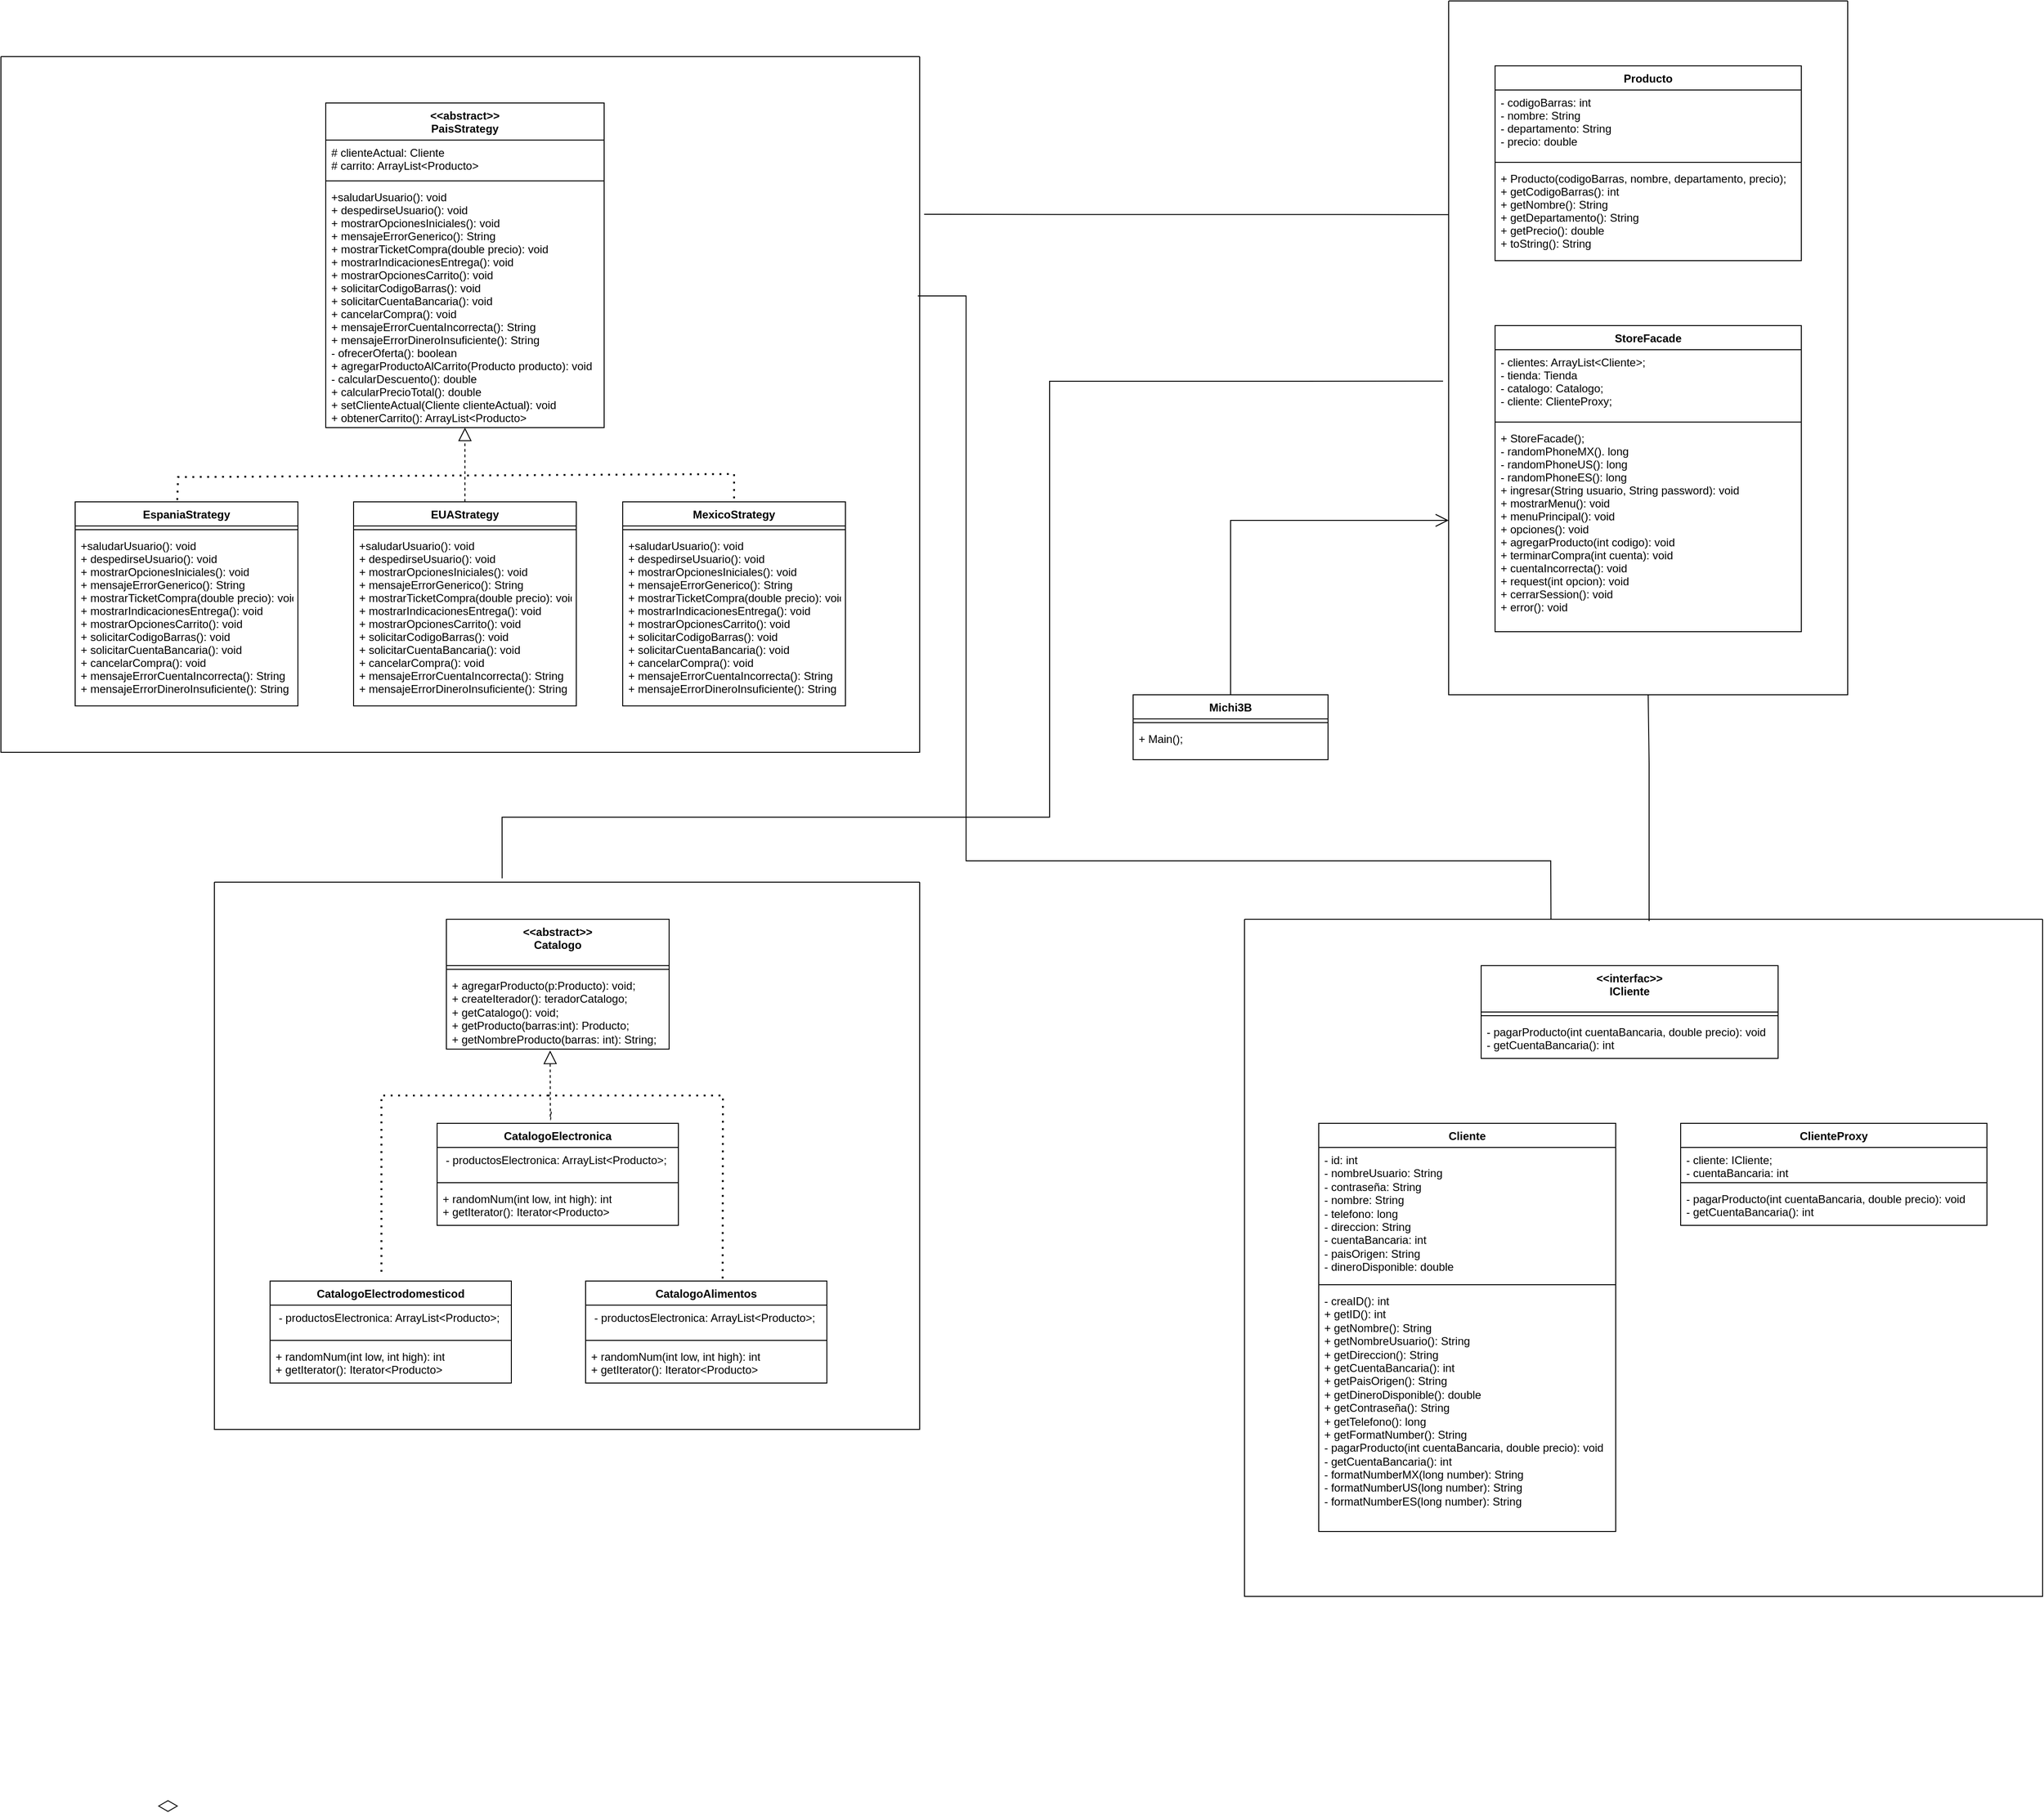 <mxfile version="22.0.6" type="device">
  <diagram id="VoIdlmSYKeeQqxL8U55X" name="Página-1">
    <mxGraphModel dx="4514" dy="2832" grid="1" gridSize="10" guides="1" tooltips="1" connect="1" arrows="1" fold="1" page="1" pageScale="1" pageWidth="1390" pageHeight="980" math="0" shadow="0">
      <root>
        <mxCell id="0" />
        <mxCell id="1" parent="0" />
        <mxCell id="nDI9jrTt-_ZdK5TPJerg-41" value="Michi3B" style="swimlane;fontStyle=1;align=center;verticalAlign=top;childLayout=stackLayout;horizontal=1;startSize=26;horizontalStack=0;resizeParent=1;resizeParentMax=0;resizeLast=0;collapsible=1;marginBottom=0;whiteSpace=wrap;html=1;" parent="1" vertex="1">
          <mxGeometry x="140" y="288" width="210" height="70" as="geometry" />
        </mxCell>
        <mxCell id="nDI9jrTt-_ZdK5TPJerg-43" value="" style="line;strokeWidth=1;fillColor=none;align=left;verticalAlign=middle;spacingTop=-1;spacingLeft=3;spacingRight=3;rotatable=0;labelPosition=right;points=[];portConstraint=eastwest;strokeColor=inherit;" parent="nDI9jrTt-_ZdK5TPJerg-41" vertex="1">
          <mxGeometry y="26" width="210" height="8" as="geometry" />
        </mxCell>
        <mxCell id="nDI9jrTt-_ZdK5TPJerg-44" value="+ Main();" style="text;strokeColor=none;fillColor=none;align=left;verticalAlign=top;spacingLeft=4;spacingRight=4;overflow=hidden;rotatable=0;points=[[0,0.5],[1,0.5]];portConstraint=eastwest;whiteSpace=wrap;html=1;" parent="nDI9jrTt-_ZdK5TPJerg-41" vertex="1">
          <mxGeometry y="34" width="210" height="36" as="geometry" />
        </mxCell>
        <mxCell id="nDI9jrTt-_ZdK5TPJerg-46" value="" style="swimlane;startSize=0;" parent="1" vertex="1">
          <mxGeometry x="-1080" y="-400" width="990" height="750" as="geometry" />
        </mxCell>
        <mxCell id="22" value="EspaniaStrategy" style="swimlane;fontStyle=1;align=center;verticalAlign=top;childLayout=stackLayout;horizontal=1;startSize=26;horizontalStack=0;resizeParent=1;resizeParentMax=0;resizeLast=0;collapsible=1;marginBottom=0;" parent="nDI9jrTt-_ZdK5TPJerg-46" vertex="1">
          <mxGeometry x="80" y="480" width="240" height="220" as="geometry" />
        </mxCell>
        <mxCell id="23" value="" style="line;strokeWidth=1;fillColor=none;align=left;verticalAlign=middle;spacingTop=-1;spacingLeft=3;spacingRight=3;rotatable=0;labelPosition=right;points=[];portConstraint=eastwest;strokeColor=inherit;" parent="22" vertex="1">
          <mxGeometry y="26" width="240" height="8" as="geometry" />
        </mxCell>
        <mxCell id="24" value="+saludarUsuario(): void&#xa;+ despedirseUsuario(): void&#xa;+ mostrarOpcionesIniciales(): void&#xa;+ mensajeErrorGenerico(): String&#xa;+ mostrarTicketCompra(double precio): void&#xa;+ mostrarIndicacionesEntrega(): void&#xa;+ mostrarOpcionesCarrito(): void&#xa;+ solicitarCodigoBarras(): void&#xa;+ solicitarCuentaBancaria(): void&#xa;+ cancelarCompra(): void&#xa;+ mensajeErrorCuentaIncorrecta(): String&#xa;+ mensajeErrorDineroInsuficiente(): String&#xa;" style="text;strokeColor=none;fillColor=none;align=left;verticalAlign=top;spacingLeft=4;spacingRight=4;overflow=hidden;rotatable=0;points=[[0,0.5],[1,0.5]];portConstraint=eastwest;" parent="22" vertex="1">
          <mxGeometry y="34" width="240" height="186" as="geometry" />
        </mxCell>
        <mxCell id="nDI9jrTt-_ZdK5TPJerg-33" value="&lt;&lt;abstract&gt;&gt;&#xa;PaisStrategy" style="swimlane;fontStyle=1;align=center;verticalAlign=top;childLayout=stackLayout;horizontal=1;startSize=40;horizontalStack=0;resizeParent=1;resizeParentMax=0;resizeLast=0;collapsible=1;marginBottom=0;" parent="nDI9jrTt-_ZdK5TPJerg-46" vertex="1">
          <mxGeometry x="350" y="50" width="300" height="350" as="geometry" />
        </mxCell>
        <mxCell id="nDI9jrTt-_ZdK5TPJerg-34" value="# clienteActual: Cliente&#xa;# carrito: ArrayList&lt;Producto&gt;" style="text;strokeColor=none;fillColor=none;align=left;verticalAlign=top;spacingLeft=4;spacingRight=4;overflow=hidden;rotatable=0;points=[[0,0.5],[1,0.5]];portConstraint=eastwest;" parent="nDI9jrTt-_ZdK5TPJerg-33" vertex="1">
          <mxGeometry y="40" width="300" height="40" as="geometry" />
        </mxCell>
        <mxCell id="nDI9jrTt-_ZdK5TPJerg-35" value="" style="line;strokeWidth=1;fillColor=none;align=left;verticalAlign=middle;spacingTop=-1;spacingLeft=3;spacingRight=3;rotatable=0;labelPosition=right;points=[];portConstraint=eastwest;strokeColor=inherit;" parent="nDI9jrTt-_ZdK5TPJerg-33" vertex="1">
          <mxGeometry y="80" width="300" height="8" as="geometry" />
        </mxCell>
        <mxCell id="nDI9jrTt-_ZdK5TPJerg-36" value="+saludarUsuario(): void&#xa;+ despedirseUsuario(): void&#xa;+ mostrarOpcionesIniciales(): void&#xa;+ mensajeErrorGenerico(): String&#xa;+ mostrarTicketCompra(double precio): void&#xa;+ mostrarIndicacionesEntrega(): void&#xa;+ mostrarOpcionesCarrito(): void&#xa;+ solicitarCodigoBarras(): void&#xa;+ solicitarCuentaBancaria(): void&#xa;+ cancelarCompra(): void&#xa;+ mensajeErrorCuentaIncorrecta(): String&#xa;+ mensajeErrorDineroInsuficiente(): String&#xa;- ofrecerOferta(): boolean&#xa;+ agregarProductoAlCarrito(Producto producto): void&#xa;- calcularDescuento(): double&#xa;+ calcularPrecioTotal(): double&#xa;+ setClienteActual(Cliente clienteActual): void&#xa;+ obtenerCarrito(): ArrayList&lt;Producto&gt;&#xa;" style="text;strokeColor=none;fillColor=none;align=left;verticalAlign=top;spacingLeft=4;spacingRight=4;overflow=hidden;rotatable=0;points=[[0,0.5],[1,0.5]];portConstraint=eastwest;" parent="nDI9jrTt-_ZdK5TPJerg-33" vertex="1">
          <mxGeometry y="88" width="300" height="262" as="geometry" />
        </mxCell>
        <mxCell id="tqbEz4UhEiQ69ZW883zV-99" value="" style="endArrow=block;dashed=1;endFill=0;endSize=12;html=1;exitX=0.5;exitY=0;exitDx=0;exitDy=0;" parent="nDI9jrTt-_ZdK5TPJerg-46" source="tqbEz4UhEiQ69ZW883zV-102" target="nDI9jrTt-_ZdK5TPJerg-36" edge="1">
          <mxGeometry width="160" relative="1" as="geometry">
            <mxPoint x="561.32" y="457.76" as="sourcePoint" />
            <mxPoint x="460.33" y="369.998" as="targetPoint" />
            <Array as="points" />
          </mxGeometry>
        </mxCell>
        <mxCell id="tqbEz4UhEiQ69ZW883zV-82" value="" style="endArrow=none;dashed=1;html=1;dashPattern=1 3;strokeWidth=2;rounded=0;exitX=0.458;exitY=-0.049;exitDx=0;exitDy=0;exitPerimeter=0;entryX=0.5;entryY=0;entryDx=0;entryDy=0;" parent="nDI9jrTt-_ZdK5TPJerg-46" target="tqbEz4UhEiQ69ZW883zV-105" edge="1">
          <mxGeometry width="50" height="50" relative="1" as="geometry">
            <mxPoint x="190.0" y="477.91" as="sourcePoint" />
            <mxPoint x="758.08" y="470.0" as="targetPoint" />
            <Array as="points">
              <mxPoint x="190.92" y="453.3" />
              <mxPoint x="790" y="450" />
            </Array>
          </mxGeometry>
        </mxCell>
        <mxCell id="tqbEz4UhEiQ69ZW883zV-102" value="EUAStrategy" style="swimlane;fontStyle=1;align=center;verticalAlign=top;childLayout=stackLayout;horizontal=1;startSize=26;horizontalStack=0;resizeParent=1;resizeParentMax=0;resizeLast=0;collapsible=1;marginBottom=0;" parent="nDI9jrTt-_ZdK5TPJerg-46" vertex="1">
          <mxGeometry x="380" y="480" width="240" height="220" as="geometry" />
        </mxCell>
        <mxCell id="tqbEz4UhEiQ69ZW883zV-103" value="" style="line;strokeWidth=1;fillColor=none;align=left;verticalAlign=middle;spacingTop=-1;spacingLeft=3;spacingRight=3;rotatable=0;labelPosition=right;points=[];portConstraint=eastwest;strokeColor=inherit;" parent="tqbEz4UhEiQ69ZW883zV-102" vertex="1">
          <mxGeometry y="26" width="240" height="8" as="geometry" />
        </mxCell>
        <mxCell id="tqbEz4UhEiQ69ZW883zV-104" value="+saludarUsuario(): void&#xa;+ despedirseUsuario(): void&#xa;+ mostrarOpcionesIniciales(): void&#xa;+ mensajeErrorGenerico(): String&#xa;+ mostrarTicketCompra(double precio): void&#xa;+ mostrarIndicacionesEntrega(): void&#xa;+ mostrarOpcionesCarrito(): void&#xa;+ solicitarCodigoBarras(): void&#xa;+ solicitarCuentaBancaria(): void&#xa;+ cancelarCompra(): void&#xa;+ mensajeErrorCuentaIncorrecta(): String&#xa;+ mensajeErrorDineroInsuficiente(): String&#xa;" style="text;strokeColor=none;fillColor=none;align=left;verticalAlign=top;spacingLeft=4;spacingRight=4;overflow=hidden;rotatable=0;points=[[0,0.5],[1,0.5]];portConstraint=eastwest;" parent="tqbEz4UhEiQ69ZW883zV-102" vertex="1">
          <mxGeometry y="34" width="240" height="186" as="geometry" />
        </mxCell>
        <mxCell id="tqbEz4UhEiQ69ZW883zV-105" value="MexicoStrategy" style="swimlane;fontStyle=1;align=center;verticalAlign=top;childLayout=stackLayout;horizontal=1;startSize=26;horizontalStack=0;resizeParent=1;resizeParentMax=0;resizeLast=0;collapsible=1;marginBottom=0;" parent="nDI9jrTt-_ZdK5TPJerg-46" vertex="1">
          <mxGeometry x="670" y="480" width="240" height="220" as="geometry" />
        </mxCell>
        <mxCell id="tqbEz4UhEiQ69ZW883zV-106" value="" style="line;strokeWidth=1;fillColor=none;align=left;verticalAlign=middle;spacingTop=-1;spacingLeft=3;spacingRight=3;rotatable=0;labelPosition=right;points=[];portConstraint=eastwest;strokeColor=inherit;" parent="tqbEz4UhEiQ69ZW883zV-105" vertex="1">
          <mxGeometry y="26" width="240" height="8" as="geometry" />
        </mxCell>
        <mxCell id="tqbEz4UhEiQ69ZW883zV-107" value="+saludarUsuario(): void&#xa;+ despedirseUsuario(): void&#xa;+ mostrarOpcionesIniciales(): void&#xa;+ mensajeErrorGenerico(): String&#xa;+ mostrarTicketCompra(double precio): void&#xa;+ mostrarIndicacionesEntrega(): void&#xa;+ mostrarOpcionesCarrito(): void&#xa;+ solicitarCodigoBarras(): void&#xa;+ solicitarCuentaBancaria(): void&#xa;+ cancelarCompra(): void&#xa;+ mensajeErrorCuentaIncorrecta(): String&#xa;+ mensajeErrorDineroInsuficiente(): String&#xa;" style="text;strokeColor=none;fillColor=none;align=left;verticalAlign=top;spacingLeft=4;spacingRight=4;overflow=hidden;rotatable=0;points=[[0,0.5],[1,0.5]];portConstraint=eastwest;" parent="tqbEz4UhEiQ69ZW883zV-105" vertex="1">
          <mxGeometry y="34" width="240" height="186" as="geometry" />
        </mxCell>
        <mxCell id="nDI9jrTt-_ZdK5TPJerg-47" value="" style="swimlane;startSize=0;" parent="1" vertex="1">
          <mxGeometry x="-850" y="490" width="760" height="590" as="geometry" />
        </mxCell>
        <mxCell id="a6zCStfPH9r2ExqD7xnv-38" value="&amp;lt;&amp;lt;abstract&amp;gt;&amp;gt;&lt;br style=&quot;border-color: var(--border-color); padding: 0px; margin: 0px;&quot;&gt;Catalogo" style="swimlane;fontStyle=1;align=center;verticalAlign=top;childLayout=stackLayout;horizontal=1;startSize=50;horizontalStack=0;resizeParent=1;resizeParentMax=0;resizeLast=0;collapsible=1;marginBottom=0;whiteSpace=wrap;html=1;" parent="nDI9jrTt-_ZdK5TPJerg-47" vertex="1">
          <mxGeometry x="250" y="40" width="240" height="140" as="geometry" />
        </mxCell>
        <mxCell id="a6zCStfPH9r2ExqD7xnv-40" value="" style="line;strokeWidth=1;fillColor=none;align=left;verticalAlign=middle;spacingTop=-1;spacingLeft=3;spacingRight=3;rotatable=0;labelPosition=right;points=[];portConstraint=eastwest;strokeColor=inherit;" parent="a6zCStfPH9r2ExqD7xnv-38" vertex="1">
          <mxGeometry y="50" width="240" height="8" as="geometry" />
        </mxCell>
        <mxCell id="a6zCStfPH9r2ExqD7xnv-41" value="+ agregarProducto(p:Producto): void;&lt;br&gt;+ createIterador(): teradorCatalogo;&lt;br&gt;+ getCatalogo(): void;&lt;br&gt;+ getProducto(barras:int): Producto;&lt;br&gt;+ getNombreProducto(barras: int): String;" style="text;strokeColor=none;fillColor=none;align=left;verticalAlign=top;spacingLeft=4;spacingRight=4;overflow=hidden;rotatable=0;points=[[0,0.5],[1,0.5]];portConstraint=eastwest;whiteSpace=wrap;html=1;" parent="a6zCStfPH9r2ExqD7xnv-38" vertex="1">
          <mxGeometry y="58" width="240" height="82" as="geometry" />
        </mxCell>
        <mxCell id="tqbEz4UhEiQ69ZW883zV-39" value="CatalogoElectronica" style="swimlane;fontStyle=1;align=center;verticalAlign=top;childLayout=stackLayout;horizontal=1;startSize=26;horizontalStack=0;resizeParent=1;resizeParentMax=0;resizeLast=0;collapsible=1;marginBottom=0;whiteSpace=wrap;html=1;" parent="nDI9jrTt-_ZdK5TPJerg-47" vertex="1">
          <mxGeometry x="240" y="260" width="260" height="110" as="geometry" />
        </mxCell>
        <mxCell id="tqbEz4UhEiQ69ZW883zV-40" value="&amp;nbsp;- productosElectronica: ArrayList&amp;lt;Producto&amp;gt;;" style="text;strokeColor=none;fillColor=none;align=left;verticalAlign=top;spacingLeft=4;spacingRight=4;overflow=hidden;rotatable=0;points=[[0,0.5],[1,0.5]];portConstraint=eastwest;whiteSpace=wrap;html=1;" parent="tqbEz4UhEiQ69ZW883zV-39" vertex="1">
          <mxGeometry y="26" width="260" height="34" as="geometry" />
        </mxCell>
        <mxCell id="tqbEz4UhEiQ69ZW883zV-41" value="" style="line;strokeWidth=1;fillColor=none;align=left;verticalAlign=middle;spacingTop=-1;spacingLeft=3;spacingRight=3;rotatable=0;labelPosition=right;points=[];portConstraint=eastwest;strokeColor=inherit;" parent="tqbEz4UhEiQ69ZW883zV-39" vertex="1">
          <mxGeometry y="60" width="260" height="8" as="geometry" />
        </mxCell>
        <mxCell id="tqbEz4UhEiQ69ZW883zV-42" value="+ randomNum(int low, int high): int&lt;br&gt;+ getIterator(): Iterator&amp;lt;Producto&amp;gt;" style="text;strokeColor=none;fillColor=none;align=left;verticalAlign=top;spacingLeft=4;spacingRight=4;overflow=hidden;rotatable=0;points=[[0,0.5],[1,0.5]];portConstraint=eastwest;whiteSpace=wrap;html=1;" parent="tqbEz4UhEiQ69ZW883zV-39" vertex="1">
          <mxGeometry y="68" width="260" height="42" as="geometry" />
        </mxCell>
        <mxCell id="tqbEz4UhEiQ69ZW883zV-78" value="CatalogoAlimentos" style="swimlane;fontStyle=1;align=center;verticalAlign=top;childLayout=stackLayout;horizontal=1;startSize=26;horizontalStack=0;resizeParent=1;resizeParentMax=0;resizeLast=0;collapsible=1;marginBottom=0;whiteSpace=wrap;html=1;" parent="nDI9jrTt-_ZdK5TPJerg-47" vertex="1">
          <mxGeometry x="400" y="430" width="260" height="110" as="geometry" />
        </mxCell>
        <mxCell id="tqbEz4UhEiQ69ZW883zV-79" value="&amp;nbsp;- productosElectronica: ArrayList&amp;lt;Producto&amp;gt;;" style="text;strokeColor=none;fillColor=none;align=left;verticalAlign=top;spacingLeft=4;spacingRight=4;overflow=hidden;rotatable=0;points=[[0,0.5],[1,0.5]];portConstraint=eastwest;whiteSpace=wrap;html=1;" parent="tqbEz4UhEiQ69ZW883zV-78" vertex="1">
          <mxGeometry y="26" width="260" height="34" as="geometry" />
        </mxCell>
        <mxCell id="tqbEz4UhEiQ69ZW883zV-80" value="" style="line;strokeWidth=1;fillColor=none;align=left;verticalAlign=middle;spacingTop=-1;spacingLeft=3;spacingRight=3;rotatable=0;labelPosition=right;points=[];portConstraint=eastwest;strokeColor=inherit;" parent="tqbEz4UhEiQ69ZW883zV-78" vertex="1">
          <mxGeometry y="60" width="260" height="8" as="geometry" />
        </mxCell>
        <mxCell id="tqbEz4UhEiQ69ZW883zV-81" value="+ randomNum(int low, int high): int&lt;br&gt;+ getIterator(): Iterator&amp;lt;Producto&amp;gt;" style="text;strokeColor=none;fillColor=none;align=left;verticalAlign=top;spacingLeft=4;spacingRight=4;overflow=hidden;rotatable=0;points=[[0,0.5],[1,0.5]];portConstraint=eastwest;whiteSpace=wrap;html=1;" parent="tqbEz4UhEiQ69ZW883zV-78" vertex="1">
          <mxGeometry y="68" width="260" height="42" as="geometry" />
        </mxCell>
        <mxCell id="tqbEz4UhEiQ69ZW883zV-55" value="" style="endArrow=block;dashed=1;endFill=0;endSize=12;html=1;exitX=0.546;exitY=-0.024;exitDx=0;exitDy=0;exitPerimeter=0;entryX=0.545;entryY=1.019;entryDx=0;entryDy=0;entryPerimeter=0;" parent="nDI9jrTt-_ZdK5TPJerg-47" edge="1">
          <mxGeometry width="160" relative="1" as="geometry">
            <mxPoint x="362.96" y="247.36" as="sourcePoint" />
            <mxPoint x="361.8" y="181.558" as="targetPoint" />
            <Array as="points">
              <mxPoint x="362" y="260" />
            </Array>
          </mxGeometry>
        </mxCell>
        <mxCell id="tqbEz4UhEiQ69ZW883zV-74" value="CatalogoElectrodomesticod" style="swimlane;fontStyle=1;align=center;verticalAlign=top;childLayout=stackLayout;horizontal=1;startSize=26;horizontalStack=0;resizeParent=1;resizeParentMax=0;resizeLast=0;collapsible=1;marginBottom=0;whiteSpace=wrap;html=1;" parent="nDI9jrTt-_ZdK5TPJerg-47" vertex="1">
          <mxGeometry x="60" y="430" width="260" height="110" as="geometry" />
        </mxCell>
        <mxCell id="tqbEz4UhEiQ69ZW883zV-75" value="&amp;nbsp;- productosElectronica: ArrayList&amp;lt;Producto&amp;gt;;" style="text;strokeColor=none;fillColor=none;align=left;verticalAlign=top;spacingLeft=4;spacingRight=4;overflow=hidden;rotatable=0;points=[[0,0.5],[1,0.5]];portConstraint=eastwest;whiteSpace=wrap;html=1;" parent="tqbEz4UhEiQ69ZW883zV-74" vertex="1">
          <mxGeometry y="26" width="260" height="34" as="geometry" />
        </mxCell>
        <mxCell id="tqbEz4UhEiQ69ZW883zV-76" value="" style="line;strokeWidth=1;fillColor=none;align=left;verticalAlign=middle;spacingTop=-1;spacingLeft=3;spacingRight=3;rotatable=0;labelPosition=right;points=[];portConstraint=eastwest;strokeColor=inherit;" parent="tqbEz4UhEiQ69ZW883zV-74" vertex="1">
          <mxGeometry y="60" width="260" height="8" as="geometry" />
        </mxCell>
        <mxCell id="tqbEz4UhEiQ69ZW883zV-77" value="+ randomNum(int low, int high): int&lt;br&gt;+ getIterator(): Iterator&amp;lt;Producto&amp;gt;" style="text;strokeColor=none;fillColor=none;align=left;verticalAlign=top;spacingLeft=4;spacingRight=4;overflow=hidden;rotatable=0;points=[[0,0.5],[1,0.5]];portConstraint=eastwest;whiteSpace=wrap;html=1;" parent="tqbEz4UhEiQ69ZW883zV-74" vertex="1">
          <mxGeometry y="68" width="260" height="42" as="geometry" />
        </mxCell>
        <mxCell id="nDI9jrTt-_ZdK5TPJerg-112" value="" style="swimlane;startSize=0;" parent="1" vertex="1">
          <mxGeometry x="480" y="-460" width="430" height="748" as="geometry" />
        </mxCell>
        <mxCell id="tqbEz4UhEiQ69ZW883zV-70" value="StoreFacade" style="swimlane;fontStyle=1;align=center;verticalAlign=top;childLayout=stackLayout;horizontal=1;startSize=26;horizontalStack=0;resizeParent=1;resizeParentMax=0;resizeLast=0;collapsible=1;marginBottom=0;" parent="nDI9jrTt-_ZdK5TPJerg-112" vertex="1">
          <mxGeometry x="50" y="350" width="330" height="330" as="geometry" />
        </mxCell>
        <mxCell id="tqbEz4UhEiQ69ZW883zV-71" value="- clientes: ArrayList&lt;Cliente&gt;;&#xa;- tienda: Tienda&#xa;- catalogo: Catalogo;&#xa;- cliente: ClienteProxy;" style="text;strokeColor=none;fillColor=none;align=left;verticalAlign=top;spacingLeft=4;spacingRight=4;overflow=hidden;rotatable=0;points=[[0,0.5],[1,0.5]];portConstraint=eastwest;" parent="tqbEz4UhEiQ69ZW883zV-70" vertex="1">
          <mxGeometry y="26" width="330" height="74" as="geometry" />
        </mxCell>
        <mxCell id="tqbEz4UhEiQ69ZW883zV-72" value="" style="line;strokeWidth=1;fillColor=none;align=left;verticalAlign=middle;spacingTop=-1;spacingLeft=3;spacingRight=3;rotatable=0;labelPosition=right;points=[];portConstraint=eastwest;strokeColor=inherit;" parent="tqbEz4UhEiQ69ZW883zV-70" vertex="1">
          <mxGeometry y="100" width="330" height="8" as="geometry" />
        </mxCell>
        <mxCell id="tqbEz4UhEiQ69ZW883zV-73" value="+ StoreFacade();&#xa;- randomPhoneMX(). long&#xa;- randomPhoneUS(): long&#xa;- randomPhoneES(): long&#xa;+ ingresar(String usuario, String password): void&#xa;+ mostrarMenu(): void&#xa;+ menuPrincipal(): void&#xa;+ opciones(): void&#xa;+ agregarProducto(int codigo): void&#xa;+ terminarCompra(int cuenta): void&#xa;+ cuentaIncorrecta(): void&#xa;+ request(int opcion): void&#xa;+ cerrarSession(): void&#xa;+ error(): void&#xa;" style="text;strokeColor=none;fillColor=none;align=left;verticalAlign=top;spacingLeft=4;spacingRight=4;overflow=hidden;rotatable=0;points=[[0,0.5],[1,0.5]];portConstraint=eastwest;" parent="tqbEz4UhEiQ69ZW883zV-70" vertex="1">
          <mxGeometry y="108" width="330" height="222" as="geometry" />
        </mxCell>
        <mxCell id="nDI9jrTt-_ZdK5TPJerg-113" value="" style="endArrow=none;html=1;rounded=0;exitX=1.007;exitY=0.461;exitDx=0;exitDy=0;exitPerimeter=0;entryX=0.005;entryY=0.543;entryDx=0;entryDy=0;entryPerimeter=0;" parent="1" edge="1">
          <mxGeometry width="50" height="50" relative="1" as="geometry">
            <mxPoint x="-85.22" y="-230" as="sourcePoint" />
            <mxPoint x="480.0" y="-229.586" as="targetPoint" />
            <Array as="points">
              <mxPoint x="77.85" y="-229.75" />
              <mxPoint x="367.85" y="-229.75" />
            </Array>
          </mxGeometry>
        </mxCell>
        <mxCell id="nDI9jrTt-_ZdK5TPJerg-114" value="" style="endArrow=none;html=1;rounded=0;exitX=0.408;exitY=-0.007;exitDx=0;exitDy=0;exitPerimeter=0;entryX=-0.014;entryY=0.548;entryDx=0;entryDy=0;entryPerimeter=0;" parent="1" source="nDI9jrTt-_ZdK5TPJerg-47" edge="1" target="nDI9jrTt-_ZdK5TPJerg-112">
          <mxGeometry width="50" height="50" relative="1" as="geometry">
            <mxPoint x="-520" y="430" as="sourcePoint" />
            <mxPoint x="80" y="370" as="targetPoint" />
            <Array as="points">
              <mxPoint x="-540" y="420" />
              <mxPoint x="50" y="420" />
              <mxPoint x="50" y="-50" />
            </Array>
          </mxGeometry>
        </mxCell>
        <mxCell id="tqbEz4UhEiQ69ZW883zV-64" value="" style="html=1;whiteSpace=wrap;aspect=fixed;shape=isoRectangle;" parent="1" vertex="1">
          <mxGeometry x="-910" y="1480" width="20" height="12" as="geometry" />
        </mxCell>
        <mxCell id="tqbEz4UhEiQ69ZW883zV-83" value="" style="endArrow=none;dashed=1;html=1;dashPattern=1 3;strokeWidth=2;rounded=0;" parent="1" edge="1">
          <mxGeometry width="50" height="50" relative="1" as="geometry">
            <mxPoint x="-670" y="910" as="sourcePoint" />
            <mxPoint x="-490" y="720" as="targetPoint" />
            <Array as="points">
              <mxPoint x="-670" y="720" />
            </Array>
          </mxGeometry>
        </mxCell>
        <mxCell id="tqbEz4UhEiQ69ZW883zV-84" value="" style="endArrow=none;dashed=1;html=1;dashPattern=1 3;strokeWidth=2;rounded=0;exitX=0.568;exitY=-0.025;exitDx=0;exitDy=0;exitPerimeter=0;" parent="1" source="tqbEz4UhEiQ69ZW883zV-78" edge="1">
          <mxGeometry width="50" height="50" relative="1" as="geometry">
            <mxPoint x="-320" y="900" as="sourcePoint" />
            <mxPoint x="-490" y="720" as="targetPoint" />
            <Array as="points">
              <mxPoint x="-302" y="720" />
            </Array>
          </mxGeometry>
        </mxCell>
        <mxCell id="tqbEz4UhEiQ69ZW883zV-95" value="Producto" style="swimlane;fontStyle=1;align=center;verticalAlign=top;childLayout=stackLayout;horizontal=1;startSize=26;horizontalStack=0;resizeParent=1;resizeParentMax=0;resizeLast=0;collapsible=1;marginBottom=0;" parent="1" vertex="1">
          <mxGeometry x="530" y="-390" width="330" height="210" as="geometry" />
        </mxCell>
        <mxCell id="tqbEz4UhEiQ69ZW883zV-96" value="- codigoBarras: int&#xa;- nombre: String&#xa;- departamento: String&#xa;- precio: double" style="text;strokeColor=none;fillColor=none;align=left;verticalAlign=top;spacingLeft=4;spacingRight=4;overflow=hidden;rotatable=0;points=[[0,0.5],[1,0.5]];portConstraint=eastwest;" parent="tqbEz4UhEiQ69ZW883zV-95" vertex="1">
          <mxGeometry y="26" width="330" height="74" as="geometry" />
        </mxCell>
        <mxCell id="tqbEz4UhEiQ69ZW883zV-97" value="" style="line;strokeWidth=1;fillColor=none;align=left;verticalAlign=middle;spacingTop=-1;spacingLeft=3;spacingRight=3;rotatable=0;labelPosition=right;points=[];portConstraint=eastwest;strokeColor=inherit;" parent="tqbEz4UhEiQ69ZW883zV-95" vertex="1">
          <mxGeometry y="100" width="330" height="8" as="geometry" />
        </mxCell>
        <mxCell id="tqbEz4UhEiQ69ZW883zV-98" value="+ Producto(codigoBarras, nombre, departamento, precio);&#xa;+ getCodigoBarras(): int&#xa;+ getNombre(): String&#xa;+ getDepartamento(): String&#xa;+ getPrecio(): double&#xa;+ toString(): String" style="text;strokeColor=none;fillColor=none;align=left;verticalAlign=top;spacingLeft=4;spacingRight=4;overflow=hidden;rotatable=0;points=[[0,0.5],[1,0.5]];portConstraint=eastwest;" parent="tqbEz4UhEiQ69ZW883zV-95" vertex="1">
          <mxGeometry y="108" width="330" height="102" as="geometry" />
        </mxCell>
        <mxCell id="tqbEz4UhEiQ69ZW883zV-108" value="&amp;lt;&amp;lt;interfac&amp;gt;&amp;gt;&lt;br style=&quot;border-color: var(--border-color); padding: 0px; margin: 0px;&quot;&gt;ICliente" style="swimlane;fontStyle=1;align=center;verticalAlign=top;childLayout=stackLayout;horizontal=1;startSize=50;horizontalStack=0;resizeParent=1;resizeParentMax=0;resizeLast=0;collapsible=1;marginBottom=0;whiteSpace=wrap;html=1;" parent="1" vertex="1">
          <mxGeometry x="515" y="580" width="320" height="100" as="geometry" />
        </mxCell>
        <mxCell id="tqbEz4UhEiQ69ZW883zV-109" value="" style="line;strokeWidth=1;fillColor=none;align=left;verticalAlign=middle;spacingTop=-1;spacingLeft=3;spacingRight=3;rotatable=0;labelPosition=right;points=[];portConstraint=eastwest;strokeColor=inherit;" parent="tqbEz4UhEiQ69ZW883zV-108" vertex="1">
          <mxGeometry y="50" width="320" height="8" as="geometry" />
        </mxCell>
        <mxCell id="tqbEz4UhEiQ69ZW883zV-110" value="- pagarProducto(int cuentaBancaria, double precio): void&lt;br&gt;- getCuentaBancaria(): int" style="text;strokeColor=none;fillColor=none;align=left;verticalAlign=top;spacingLeft=4;spacingRight=4;overflow=hidden;rotatable=0;points=[[0,0.5],[1,0.5]];portConstraint=eastwest;whiteSpace=wrap;html=1;" parent="tqbEz4UhEiQ69ZW883zV-108" vertex="1">
          <mxGeometry y="58" width="320" height="42" as="geometry" />
        </mxCell>
        <mxCell id="tqbEz4UhEiQ69ZW883zV-112" value="Cliente" style="swimlane;fontStyle=1;align=center;verticalAlign=top;childLayout=stackLayout;horizontal=1;startSize=26;horizontalStack=0;resizeParent=1;resizeParentMax=0;resizeLast=0;collapsible=1;marginBottom=0;whiteSpace=wrap;html=1;" parent="1" vertex="1">
          <mxGeometry x="340" y="750" width="320" height="440" as="geometry" />
        </mxCell>
        <mxCell id="tqbEz4UhEiQ69ZW883zV-113" value="- id: int&lt;br&gt;- nombreUsuario: String&lt;br&gt;- contraseña: String&lt;br&gt;- nombre: String&lt;br&gt;- telefono: long&lt;br&gt;- direccion: String&lt;br&gt;- cuentaBancaria: int&lt;br&gt;- paisOrigen: String&lt;br&gt;- dineroDisponible: double&lt;br&gt;" style="text;strokeColor=none;fillColor=none;align=left;verticalAlign=top;spacingLeft=4;spacingRight=4;overflow=hidden;rotatable=0;points=[[0,0.5],[1,0.5]];portConstraint=eastwest;whiteSpace=wrap;html=1;" parent="tqbEz4UhEiQ69ZW883zV-112" vertex="1">
          <mxGeometry y="26" width="320" height="144" as="geometry" />
        </mxCell>
        <mxCell id="tqbEz4UhEiQ69ZW883zV-114" value="" style="line;strokeWidth=1;fillColor=none;align=left;verticalAlign=middle;spacingTop=-1;spacingLeft=3;spacingRight=3;rotatable=0;labelPosition=right;points=[];portConstraint=eastwest;strokeColor=inherit;" parent="tqbEz4UhEiQ69ZW883zV-112" vertex="1">
          <mxGeometry y="170" width="320" height="8" as="geometry" />
        </mxCell>
        <mxCell id="tqbEz4UhEiQ69ZW883zV-115" value="- creaID(): int&lt;br&gt;+ getID(): int&lt;br&gt;+ getNombre(): String&lt;br&gt;+ getNombreUsuario(): String&lt;br&gt;+ getDireccion(): String&lt;br&gt;+ getCuentaBancaria(): int&lt;br&gt;+&amp;nbsp;getPaisOrigen(): String&lt;br&gt;+&amp;nbsp;getDineroDisponible(): double&lt;br&gt;+&amp;nbsp;getContraseña(): String&lt;br&gt;+&amp;nbsp;getTelefono(): long&lt;br&gt;+&amp;nbsp;getFormatNumber(): String&lt;br&gt;- pagarProducto(int cuentaBancaria, double precio): void&lt;br style=&quot;border-color: var(--border-color);&quot;&gt;- getCuentaBancaria(): int&lt;br&gt;-&amp;nbsp;formatNumberMX(long number): String&lt;br&gt;-&amp;nbsp;formatNumberUS(long number): String&lt;br&gt;-&amp;nbsp;formatNumberES(long number): String" style="text;strokeColor=none;fillColor=none;align=left;verticalAlign=top;spacingLeft=4;spacingRight=4;overflow=hidden;rotatable=0;points=[[0,0.5],[1,0.5]];portConstraint=eastwest;whiteSpace=wrap;html=1;" parent="tqbEz4UhEiQ69ZW883zV-112" vertex="1">
          <mxGeometry y="178" width="320" height="262" as="geometry" />
        </mxCell>
        <mxCell id="tqbEz4UhEiQ69ZW883zV-121" value="ClienteProxy" style="swimlane;fontStyle=1;align=center;verticalAlign=top;childLayout=stackLayout;horizontal=1;startSize=26;horizontalStack=0;resizeParent=1;resizeParentMax=0;resizeLast=0;collapsible=1;marginBottom=0;whiteSpace=wrap;html=1;" parent="1" vertex="1">
          <mxGeometry x="730" y="750" width="330" height="110" as="geometry" />
        </mxCell>
        <mxCell id="tqbEz4UhEiQ69ZW883zV-122" value="- cliente: ICliente;&lt;br&gt;- cuentaBancaria: int" style="text;strokeColor=none;fillColor=none;align=left;verticalAlign=top;spacingLeft=4;spacingRight=4;overflow=hidden;rotatable=0;points=[[0,0.5],[1,0.5]];portConstraint=eastwest;whiteSpace=wrap;html=1;" parent="tqbEz4UhEiQ69ZW883zV-121" vertex="1">
          <mxGeometry y="26" width="330" height="34" as="geometry" />
        </mxCell>
        <mxCell id="tqbEz4UhEiQ69ZW883zV-123" value="" style="line;strokeWidth=1;fillColor=none;align=left;verticalAlign=middle;spacingTop=-1;spacingLeft=3;spacingRight=3;rotatable=0;labelPosition=right;points=[];portConstraint=eastwest;strokeColor=inherit;" parent="tqbEz4UhEiQ69ZW883zV-121" vertex="1">
          <mxGeometry y="60" width="330" height="8" as="geometry" />
        </mxCell>
        <mxCell id="tqbEz4UhEiQ69ZW883zV-124" value="- pagarProducto(int cuentaBancaria, double precio): void&lt;br style=&quot;border-color: var(--border-color);&quot;&gt;- getCuentaBancaria(): int" style="text;strokeColor=none;fillColor=none;align=left;verticalAlign=top;spacingLeft=4;spacingRight=4;overflow=hidden;rotatable=0;points=[[0,0.5],[1,0.5]];portConstraint=eastwest;whiteSpace=wrap;html=1;" parent="tqbEz4UhEiQ69ZW883zV-121" vertex="1">
          <mxGeometry y="68" width="330" height="42" as="geometry" />
        </mxCell>
        <mxCell id="tqbEz4UhEiQ69ZW883zV-127" value="" style="swimlane;startSize=0;" parent="1" vertex="1">
          <mxGeometry x="260" y="530" width="860" height="730" as="geometry" />
        </mxCell>
        <mxCell id="auYWM07lN45P1rpyu7G2-25" value="" style="endArrow=none;html=1;rounded=0;entryX=0.474;entryY=0.997;entryDx=0;entryDy=0;entryPerimeter=0;" edge="1" parent="1">
          <mxGeometry width="50" height="50" relative="1" as="geometry">
            <mxPoint x="696" y="532" as="sourcePoint" />
            <mxPoint x="695" y="288" as="targetPoint" />
            <Array as="points">
              <mxPoint x="696" y="457" />
              <mxPoint x="696" y="362" />
            </Array>
          </mxGeometry>
        </mxCell>
        <mxCell id="auYWM07lN45P1rpyu7G2-26" value="" style="endArrow=open;endFill=1;endSize=12;html=1;rounded=0;exitX=0.5;exitY=0;exitDx=0;exitDy=0;" edge="1" parent="1" source="nDI9jrTt-_ZdK5TPJerg-41">
          <mxGeometry width="160" relative="1" as="geometry">
            <mxPoint x="320" y="100" as="sourcePoint" />
            <mxPoint x="480" y="100" as="targetPoint" />
            <Array as="points">
              <mxPoint x="245" y="100" />
            </Array>
          </mxGeometry>
        </mxCell>
        <mxCell id="auYWM07lN45P1rpyu7G2-27" value="" style="endArrow=none;html=1;rounded=0;exitX=0.384;exitY=0;exitDx=0;exitDy=0;exitPerimeter=0;entryX=0.998;entryY=0.344;entryDx=0;entryDy=0;entryPerimeter=0;" edge="1" parent="1" source="tqbEz4UhEiQ69ZW883zV-127" target="nDI9jrTt-_ZdK5TPJerg-46">
          <mxGeometry width="50" height="50" relative="1" as="geometry">
            <mxPoint x="706" y="542" as="sourcePoint" />
            <mxPoint x="-337" y="370" as="targetPoint" />
            <Array as="points">
              <mxPoint x="590" y="467" />
              <mxPoint x="-40" y="467" />
              <mxPoint x="-40" y="-142" />
            </Array>
          </mxGeometry>
        </mxCell>
      </root>
    </mxGraphModel>
  </diagram>
</mxfile>
